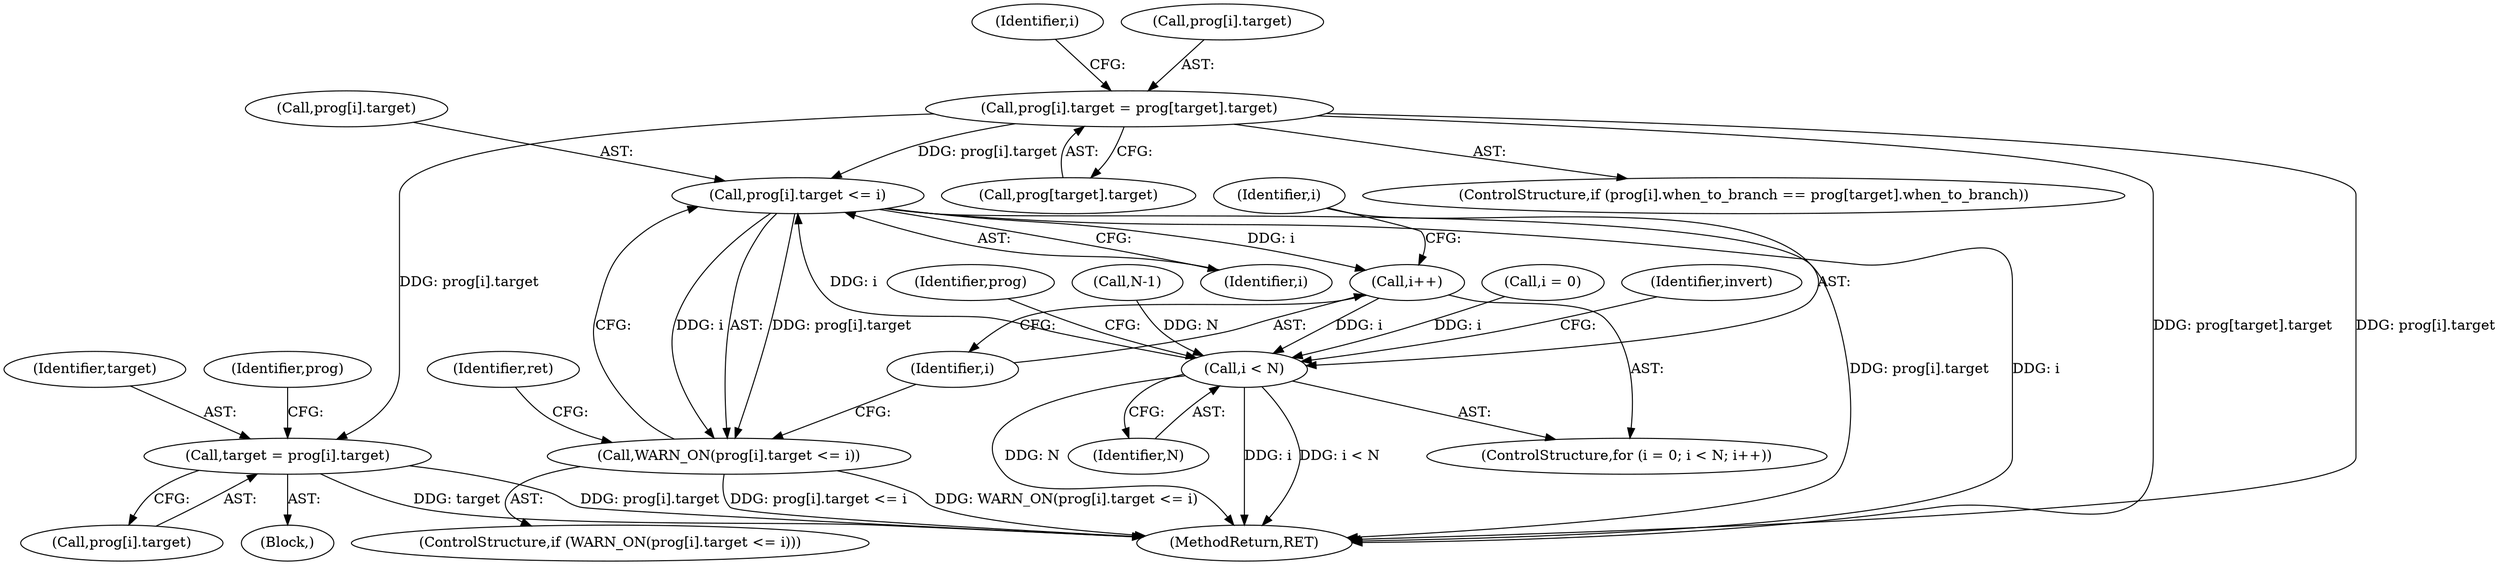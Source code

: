 digraph "0_linux_81f9c4e4177d31ced6f52a89bb70e93bfb77ca03_1@pointer" {
"1000560" [label="(Call,prog[i].target = prog[target].target)"];
"1000541" [label="(Call,target = prog[i].target)"];
"1000601" [label="(Call,prog[i].target <= i)"];
"1000578" [label="(Call,i++)"];
"1000575" [label="(Call,i < N)"];
"1000600" [label="(Call,WARN_ON(prog[i].target <= i))"];
"1000578" [label="(Call,i++)"];
"1000602" [label="(Call,prog[i].target)"];
"1000534" [label="(Call,N-1)"];
"1000566" [label="(Call,prog[target].target)"];
"1000607" [label="(Identifier,i)"];
"1000539" [label="(Block,)"];
"1000572" [label="(Call,i = 0)"];
"1000538" [label="(Identifier,i)"];
"1000552" [label="(Identifier,prog)"];
"1000541" [label="(Call,target = prog[i].target)"];
"1000571" [label="(ControlStructure,for (i = 0; i < N; i++))"];
"1000577" [label="(Identifier,N)"];
"1000601" [label="(Call,prog[i].target <= i)"];
"1000626" [label="(MethodReturn,RET)"];
"1000542" [label="(Identifier,target)"];
"1000575" [label="(Call,i < N)"];
"1000582" [label="(Identifier,invert)"];
"1000560" [label="(Call,prog[i].target = prog[target].target)"];
"1000561" [label="(Call,prog[i].target)"];
"1000610" [label="(Identifier,ret)"];
"1000576" [label="(Identifier,i)"];
"1000548" [label="(ControlStructure,if (prog[i].when_to_branch == prog[target].when_to_branch))"];
"1000543" [label="(Call,prog[i].target)"];
"1000599" [label="(ControlStructure,if (WARN_ON(prog[i].target <= i)))"];
"1000615" [label="(Identifier,prog)"];
"1000600" [label="(Call,WARN_ON(prog[i].target <= i))"];
"1000579" [label="(Identifier,i)"];
"1000560" -> "1000548"  [label="AST: "];
"1000560" -> "1000566"  [label="CFG: "];
"1000561" -> "1000560"  [label="AST: "];
"1000566" -> "1000560"  [label="AST: "];
"1000538" -> "1000560"  [label="CFG: "];
"1000560" -> "1000626"  [label="DDG: prog[target].target"];
"1000560" -> "1000626"  [label="DDG: prog[i].target"];
"1000560" -> "1000541"  [label="DDG: prog[i].target"];
"1000560" -> "1000601"  [label="DDG: prog[i].target"];
"1000541" -> "1000539"  [label="AST: "];
"1000541" -> "1000543"  [label="CFG: "];
"1000542" -> "1000541"  [label="AST: "];
"1000543" -> "1000541"  [label="AST: "];
"1000552" -> "1000541"  [label="CFG: "];
"1000541" -> "1000626"  [label="DDG: target"];
"1000541" -> "1000626"  [label="DDG: prog[i].target"];
"1000601" -> "1000600"  [label="AST: "];
"1000601" -> "1000607"  [label="CFG: "];
"1000602" -> "1000601"  [label="AST: "];
"1000607" -> "1000601"  [label="AST: "];
"1000600" -> "1000601"  [label="CFG: "];
"1000601" -> "1000626"  [label="DDG: i"];
"1000601" -> "1000626"  [label="DDG: prog[i].target"];
"1000601" -> "1000578"  [label="DDG: i"];
"1000601" -> "1000600"  [label="DDG: prog[i].target"];
"1000601" -> "1000600"  [label="DDG: i"];
"1000575" -> "1000601"  [label="DDG: i"];
"1000578" -> "1000571"  [label="AST: "];
"1000578" -> "1000579"  [label="CFG: "];
"1000579" -> "1000578"  [label="AST: "];
"1000576" -> "1000578"  [label="CFG: "];
"1000578" -> "1000575"  [label="DDG: i"];
"1000575" -> "1000571"  [label="AST: "];
"1000575" -> "1000577"  [label="CFG: "];
"1000576" -> "1000575"  [label="AST: "];
"1000577" -> "1000575"  [label="AST: "];
"1000582" -> "1000575"  [label="CFG: "];
"1000615" -> "1000575"  [label="CFG: "];
"1000575" -> "1000626"  [label="DDG: i < N"];
"1000575" -> "1000626"  [label="DDG: N"];
"1000575" -> "1000626"  [label="DDG: i"];
"1000572" -> "1000575"  [label="DDG: i"];
"1000534" -> "1000575"  [label="DDG: N"];
"1000600" -> "1000599"  [label="AST: "];
"1000610" -> "1000600"  [label="CFG: "];
"1000579" -> "1000600"  [label="CFG: "];
"1000600" -> "1000626"  [label="DDG: WARN_ON(prog[i].target <= i)"];
"1000600" -> "1000626"  [label="DDG: prog[i].target <= i"];
}
